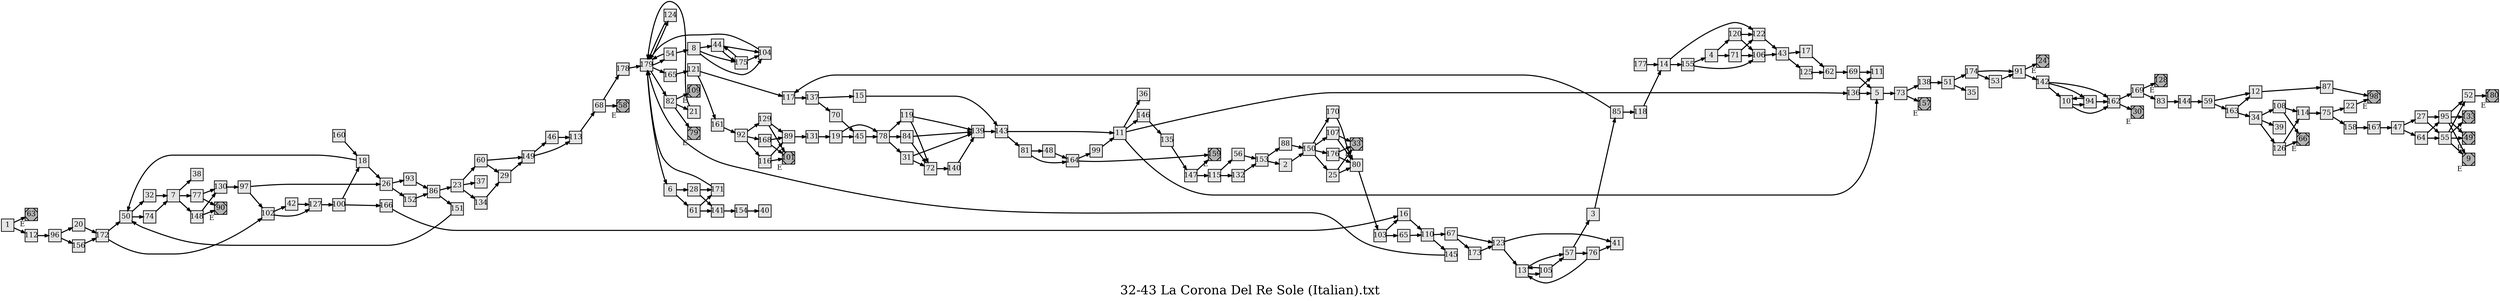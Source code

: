 digraph g{
  graph [ label="32-43 La Corona Del Re Sole (Italian).txt" rankdir=LR, ordering=out, fontsize=36, nodesep="0.35", ranksep="0.45"];
  node  [shape=rect, penwidth=2, fontsize=20, style=filled, fillcolor=grey90, margin="0,0", labelfloat=true, regular=true, fixedsize=true];
  edge  [labelfloat=true, penwidth=3, fontsize=12];
  1 -> 63;
  1 -> 112;
  2 -> 150;
  3 -> 85;
  4 -> 120;
  4 -> 71;
  5 -> 73;
  6 -> 28;
  6 -> 61;
  7 -> 38;
  7 -> 77;
  7 -> 148;
  8 -> 44;
  8 -> 175;
  8 -> 104;
  9	[ xlabel="E", shape=Msquare, fontsize=20, fillcolor=grey70 ];
  10 -> 94;
  10 -> 162;
  11 -> 36;
  11 -> 146;
  12 -> 87;
  13 -> 57;
  13 -> 105;
  14 -> 122;
  14 -> 155;
  15 -> 143;
  16 -> 110;
  17 -> 62;
  18 -> 26;
  18 -> 50;
  19 -> 78;
  19 -> 45;
  20 -> 172;
  21 -> 179;
  22 -> 98;
  23 -> 60;
  23 -> 37;
  23 -> 134;
  24	[ xlabel="E", shape=Msquare, fontsize=20, fillcolor=grey70 ];
  25 -> 33;
  25 -> 80;
  26 -> 93;
  26 -> 152;
  27 -> 95;
  27 -> 55;
  28 -> 171;
  28 -> 141;
  29 -> 149;
  30	[ xlabel="E", shape=Msquare, fontsize=20, fillcolor=grey70 ];
  31 -> 139;
  31 -> 72;
  32 -> 7;
  33	[ xlabel="E", shape=Msquare, fontsize=20, fillcolor=grey70 ];
  34 -> 108;
  34 -> 39;
  34 -> 126;
  42 -> 127;
  43 -> 17;
  43 -> 125;
  44 -> 104;
  44 -> 175;
  45 -> 78;
  46 -> 113;
  47 -> 27;
  47 -> 64;
  48 -> 164;
  49	[ xlabel="E", shape=Msquare, fontsize=20, fillcolor=grey70 ];
  50 -> 32;
  50 -> 74;
  51 -> 174;
  51 -> 35;
  52 -> 180;
  53 -> 91;
  54 -> 179;
  54 -> 8;
  55 -> 52;
  55 -> 133;
  55 -> 49;
  55 -> 9;
  56 -> 153;
  57 -> 3;
  57 -> 76;
  58	[ xlabel="E", shape=Msquare, fontsize=20, fillcolor=grey70 ];
  59 -> 12;
  59 -> 163;
  60 -> 149;
  60 -> 29;
  61 -> 171;
  61 -> 141;
  62 -> 69;
  63	[ xlabel="E", shape=Msquare, fontsize=20, fillcolor=grey70 ];
  64 -> 95;
  64 -> 55;
  65 -> 110;
  66	[ xlabel="E", shape=Msquare, fontsize=20, fillcolor=grey70 ];
  67 -> 123;
  67 -> 173;
  68 -> 178;
  68 -> 58;
  69 -> 5;
  69 -> 111;
  70 -> 45;
  71 -> 122;
  71 -> 106;
  72 -> 140;
  73 -> 138;
  73 -> 157;
  74 -> 7;
  75 -> 22;
  75 -> 158;
  76 -> 41;
  76 -> 13;
  77 -> 130;
  77 -> 90;
  78 -> 119;
  78 -> 84;
  78 -> 31;
  79	[ xlabel="E", shape=Msquare, fontsize=20, fillcolor=grey70 ];
  80 -> 103;
  81 -> 48;
  81 -> 164;
  82 -> 109;
  82 -> 21;
  82 -> 79;
  83 -> 144;
  84 -> 139;
  84 -> 72;
  85 -> 118;
  85 -> 117;
  86 -> 23;
  86 -> 151;
  87 -> 98;
  88 -> 150;
  89 -> 131;
  90	[ xlabel="E", shape=Msquare, fontsize=20, fillcolor=grey70 ];
  91 -> 24;
  91 -> 142;
  92 -> 129;
  92 -> 168;
  92 -> 116;
  93 -> 86;
  94 -> 10;
  94 -> 162;
  95 -> 52;
  95 -> 49;
  95 -> 133;
  95 -> 9;
  96 -> 20;
  96 -> 156;
  97 -> 26;
  97 -> 102;
  98	[ xlabel="E", shape=Msquare, fontsize=20, fillcolor=grey70 ];
  99 -> 11;
  100 -> 18;
  100 -> 166;
  101	[ xlabel="E", shape=Msquare, fontsize=20, fillcolor=grey70 ];
  102 -> 42;
  102 -> 127;
  103 -> 16;
  103 -> 65;
  104 -> 179;
  105 -> 57;
  105 -> 13;
  106 -> 43;
  107 -> 33;
  107 -> 80;
  108 -> 114;
  108 -> 66;
  109	[ xlabel="E", shape=Msquare, fontsize=20, fillcolor=grey70 ];
  110 -> 67;
  110 -> 145;
  11 -> 136;
  11 -> 5;
  112 -> 96;
  113 -> 68;
  114 -> 75;
  115 -> 56;
  115 -> 132;
  116 -> 89;
  116 -> 101;
  117 -> 137;
  118 -> 14;
  119 -> 139;
  119 -> 72;
  120 -> 122;
  120 -> 106;
  121 -> 117;
  121 -> 161;
  122 -> 43;
  123 -> 41;
  123 -> 13;
  124 -> 179;
  125 -> 62;
  126 -> 114;
  126 -> 66;
  127 -> 100;
  128	[ xlabel="E", shape=Msquare, fontsize=20, fillcolor=grey70 ];
  129 -> 89;
  129 -> 101;
  130 -> 97;
  131 -> 19;
  132 -> 153;
  133	[ xlabel="E", shape=Msquare, fontsize=20, fillcolor=grey70 ];
  134 -> 29;
  135 -> 147;
  136 -> 111;
  136 -> 5;
  137 -> 15;
  137 -> 70;
  138 -> 51;
  139 -> 143;
  140 -> 139;
  141 -> 154;
  142 -> 94;
  142 -> 162;
  142 -> 10;
  143 -> 11;
  143 -> 81;
  144 -> 59;
  145;
  145 -> 179;
  146 -> 135;
  147 -> 159;
  147 -> 115;
  148 -> 130;
  148 -> 90;
  149 -> 46;
  149 -> 113;
  150 -> 170;
  150 -> 107;
  150 -> 176;
  150 -> 25;
  151 -> 50;
  152 -> 86;
  153 -> 88;
  153 -> 2;
  154 -> 40;
  155 -> 4;
  155 -> 106;
  156 -> 172;
  157	[ xlabel="E", shape=Msquare, fontsize=20, fillcolor=grey70 ];
  158 -> 167;
  159	[ xlabel="E", shape=Msquare, fontsize=20, fillcolor=grey70 ];
  160 -> 18;
  161 -> 92;
  162 -> 169;
  162 -> 30;
  163 -> 12;
  163 -> 34;
  164 -> 99;
  164 -> 159;
  165 -> 121;
  166 -> 16;
  167 -> 47;
  168 -> 89;
  168 -> 101;
  169 -> 128;
  169 -> 83;
  170 -> 80;
  171 -> 179;
  172 -> 50;
  172 -> 102;
  173 -> 123;
  174 -> 91;
  174 -> 53;
  175 -> 104;
  175 -> 44;
  176 -> 33;
  176 -> 80;
  177 -> 14;
  178 -> 179;
  179 -> 6;
  179 -> 124;
  179 -> 54;
  179 -> 165;
  179 -> 82;
  180	[ xlabel="E", shape=Msquare, fontsize=20, fillcolor=grey70 ];
}

